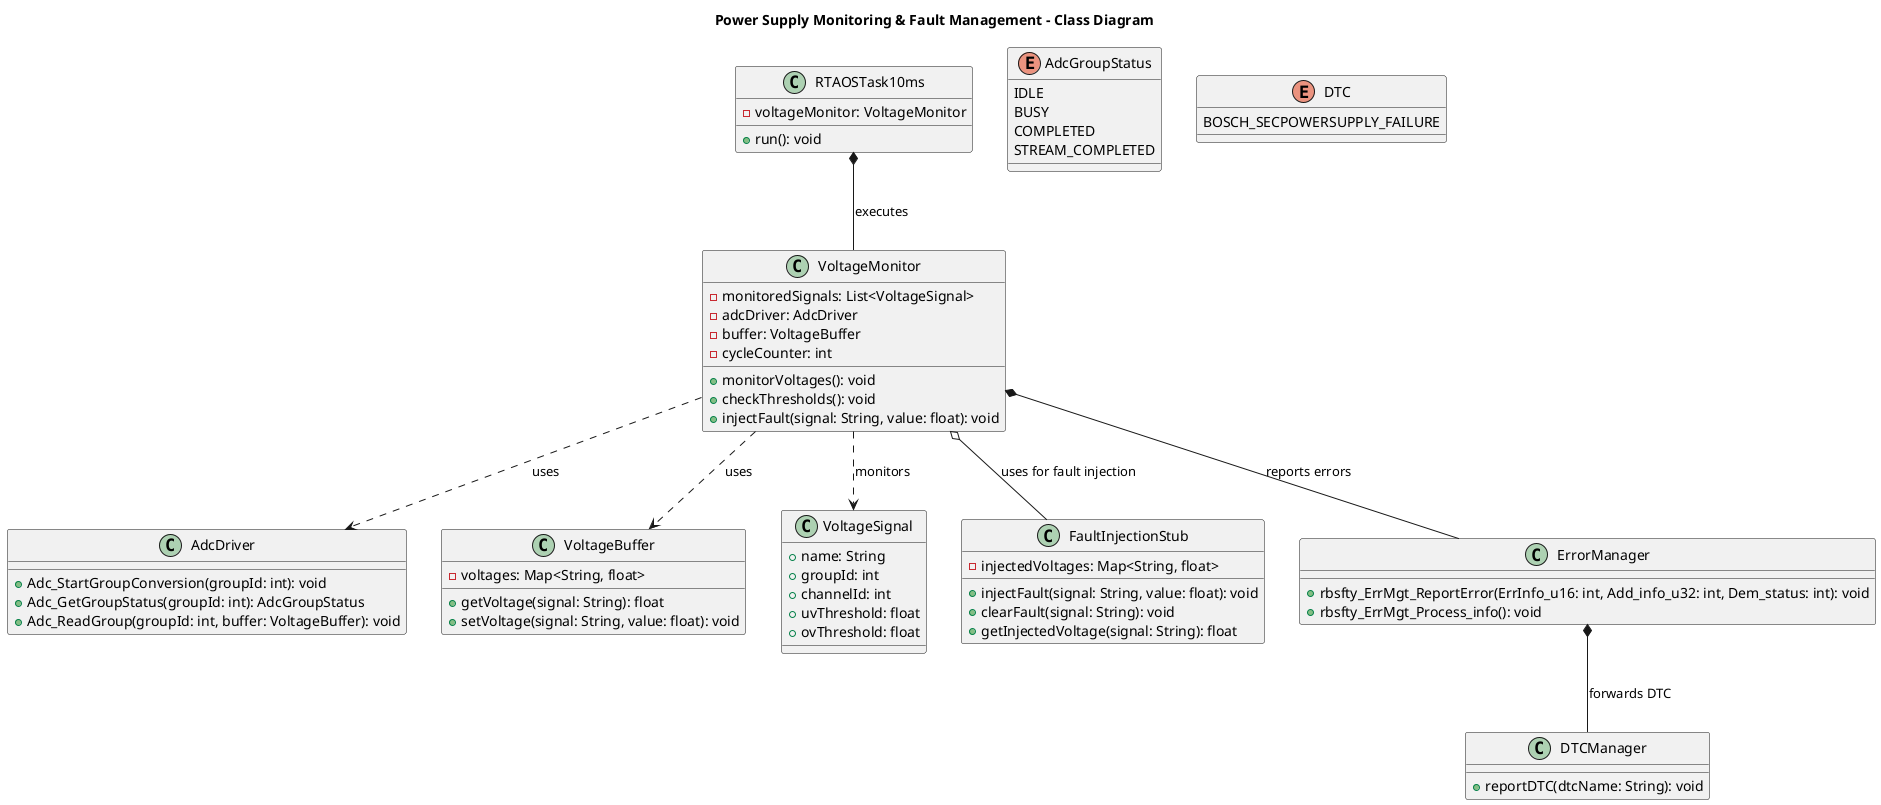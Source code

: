 @startuml
title Power Supply Monitoring & Fault Management - Class Diagram

' ========== ADC Driver Layer ==========
class AdcDriver {
    + Adc_StartGroupConversion(groupId: int): void
    + Adc_GetGroupStatus(groupId: int): AdcGroupStatus
    + Adc_ReadGroup(groupId: int, buffer: VoltageBuffer): void
}

enum AdcGroupStatus {
    IDLE
    BUSY
    COMPLETED
    STREAM_COMPLETED
}

class VoltageBuffer {
    - voltages: Map<String, float>
    + getVoltage(signal: String): float
    + setVoltage(signal: String, value: float): void
}

' ========== Voltage Monitoring ==========
class VoltageMonitor {
    - monitoredSignals: List<VoltageSignal>
    - adcDriver: AdcDriver
    - buffer: VoltageBuffer
    - cycleCounter: int
    + monitorVoltages(): void
    + checkThresholds(): void
    + injectFault(signal: String, value: float): void
}

class VoltageSignal {
    + name: String
    + groupId: int
    + channelId: int
    + uvThreshold: float
    + ovThreshold: float
}

' ========== Fault Injection ==========
class FaultInjectionStub {
    - injectedVoltages: Map<String, float>
    + injectFault(signal: String, value: float): void
    + clearFault(signal: String): void
    + getInjectedVoltage(signal: String): float
}

' ========== Error Management & DTC ==========
class ErrorManager {
    + rbsfty_ErrMgt_ReportError(ErrInfo_u16: int, Add_info_u32: int, Dem_status: int): void
    + rbsfty_ErrMgt_Process_info(): void
}

class DTCManager {
    + reportDTC(dtcName: String): void
}

enum DTC {
    BOSCH_SECPOWERSUPPLY_FAILURE
}

' ========== OS Task Layer ==========
class RTAOSTask10ms {
    - voltageMonitor: VoltageMonitor
    + run(): void
}

' ========== Relationships ==========
VoltageMonitor ..> VoltageSignal : "monitors"
VoltageMonitor ..> VoltageBuffer : "uses"
VoltageMonitor ..> AdcDriver : "uses"
VoltageMonitor o-- FaultInjectionStub : "uses for fault injection"
VoltageMonitor *-- ErrorManager : "reports errors"
ErrorManager *-- DTCManager : "forwards DTC"
RTAOSTask10ms *-- VoltageMonitor : "executes"

@enduml
